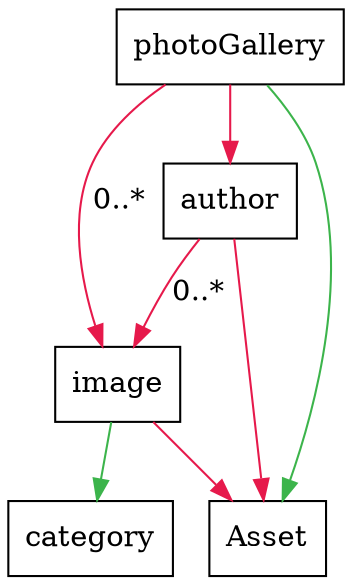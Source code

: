 digraph obj {
  node[shape=record];

  "photoGallery";
  "Asset";
  "image";
  "author";
  "category";
  edge [color="#e6194B"];
  "photoGallery" -> "author" [dir=forward];
  edge [color="#3cb44b"];
  "photoGallery" -> "Asset" [dir=forward];
  edge [color="#e6194B"];
  "photoGallery" -> "image" [dir=forward,label="0..*"];
  edge [color="#e6194B"];
  "image" -> "Asset" [dir=forward];
  edge [color="#3cb44b"];
  "image" -> "category" [dir=forward];
  edge [color="#e6194B"];
  "author" -> "Asset" [dir=forward];
  edge [color="#e6194B"];
  "author" -> "image" [dir=forward,label="0..*"];
}
